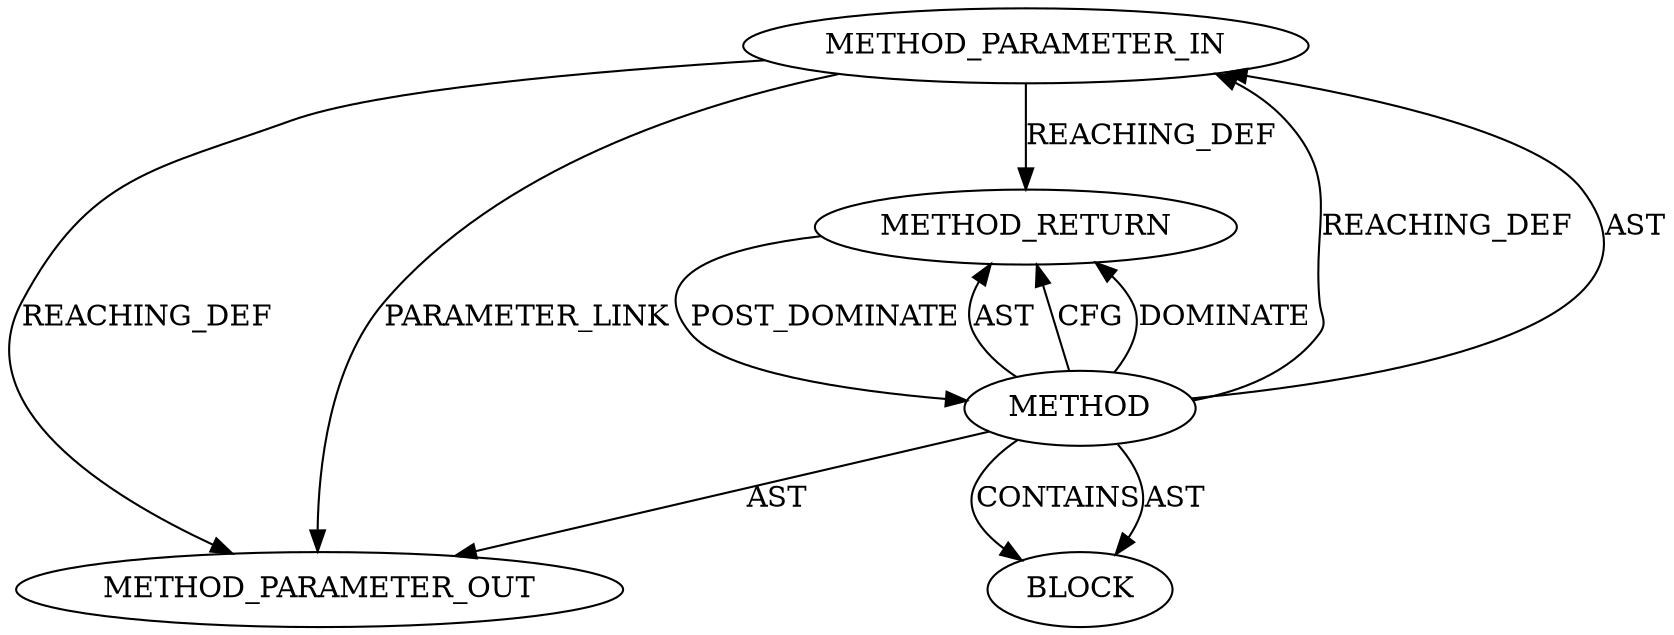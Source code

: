 digraph {
  20263 [label=METHOD_PARAMETER_IN ORDER=1 CODE="p1" IS_VARIADIC=false TYPE_FULL_NAME="ANY" EVALUATION_STRATEGY="BY_VALUE" INDEX=1 NAME="p1"]
  20264 [label=BLOCK ORDER=1 ARGUMENT_INDEX=1 CODE="<empty>" TYPE_FULL_NAME="ANY"]
  22113 [label=METHOD_PARAMETER_OUT ORDER=1 CODE="p1" IS_VARIADIC=false TYPE_FULL_NAME="ANY" EVALUATION_STRATEGY="BY_VALUE" INDEX=1 NAME="p1"]
  20265 [label=METHOD_RETURN ORDER=2 CODE="RET" TYPE_FULL_NAME="ANY" EVALUATION_STRATEGY="BY_VALUE"]
  20262 [label=METHOD AST_PARENT_TYPE="NAMESPACE_BLOCK" AST_PARENT_FULL_NAME="<global>" ORDER=0 CODE="<empty>" FULL_NAME="rcu_dereference_bh" IS_EXTERNAL=true FILENAME="<empty>" SIGNATURE="" NAME="rcu_dereference_bh"]
  20262 -> 20264 [label=CONTAINS ]
  20262 -> 20264 [label=AST ]
  20263 -> 22113 [label=REACHING_DEF VARIABLE="p1"]
  20262 -> 20263 [label=REACHING_DEF VARIABLE=""]
  20262 -> 22113 [label=AST ]
  20262 -> 20265 [label=AST ]
  20262 -> 20265 [label=CFG ]
  20263 -> 20265 [label=REACHING_DEF VARIABLE="p1"]
  20262 -> 20263 [label=AST ]
  20263 -> 22113 [label=PARAMETER_LINK ]
  20262 -> 20265 [label=DOMINATE ]
  20265 -> 20262 [label=POST_DOMINATE ]
}
